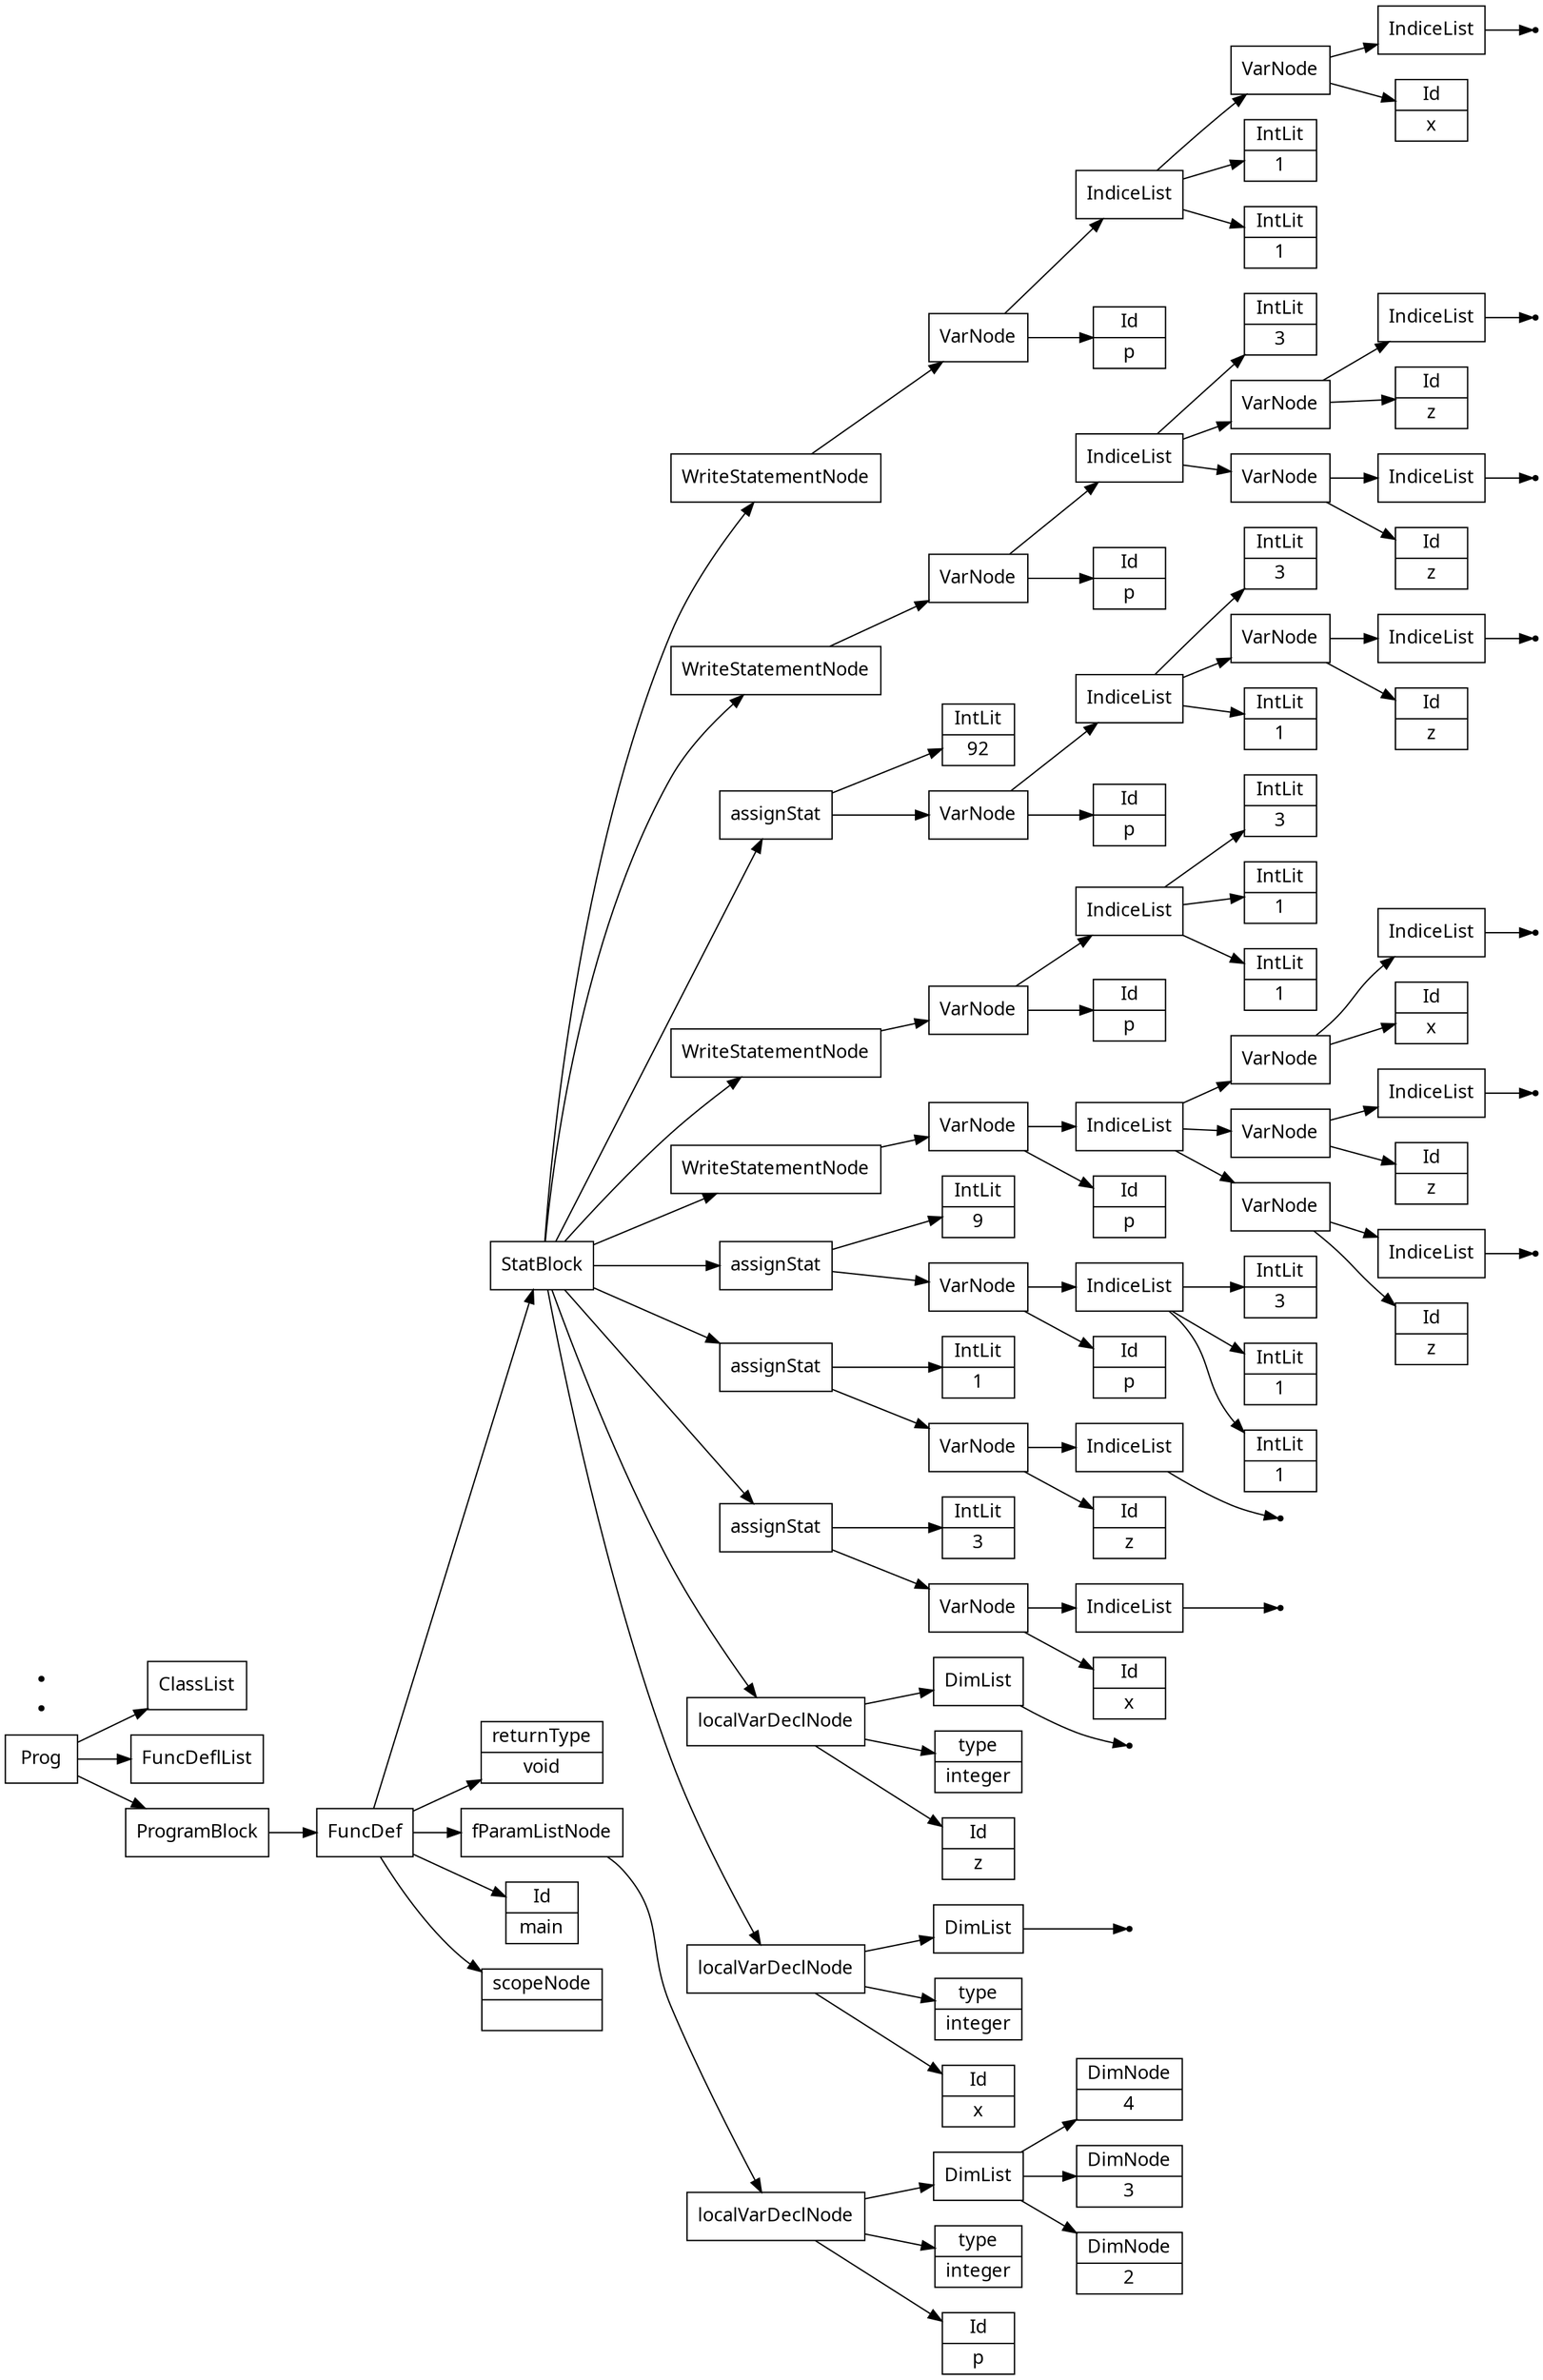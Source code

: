 digraph AST {
node [shape=record];
 node [fontname=Sans];charset="UTF-8" splines=true splines=spline rankdir =LR ordering="out"
1[label="scopeNode| "];
3[label="Id|p"];
4[label="type|integer"];
6[label="DimNode|2"];
7[label="DimNode|3"];
8[label="DimNode|4"];
9[label="DimList"];
9->8;
9->7;
9->6;
10[label="localVarDeclNode"];
10->9;
10->4;
10->3;
11[label="fParamListNode"];
11->10;
12[label="returnType|void"];
14[label="Id|x"];
15[label="type|integer"];
none17[shape="point"];
18[label="DimList"];
18->none17;
19[label="localVarDeclNode"];
19->18;
19->15;
19->14;
20[label="Id|z"];
21[label="type|integer"];
none23[shape="point"];
24[label="DimList"];
24->none23;
25[label="localVarDeclNode"];
25->24;
25->21;
25->20;
26[label="Id|x"];
none28[shape="point"];
29[label="IndiceList"];
29->none28;
30[label="VarNode"];
30->29;
30->26;
31[label="IntLit|3"];
32[label="assignStat"];
32->31;
32->30;
33[label="Id|z"];
none35[shape="point"];
36[label="IndiceList"];
36->none35;
37[label="VarNode"];
37->36;
37->33;
38[label="IntLit|1"];
39[label="assignStat"];
39->38;
39->37;
40[label="Id|p"];
42[label="IntLit|1"];
43[label="IntLit|1"];
44[label="IntLit|3"];
45[label="IndiceList"];
45->44;
45->43;
45->42;
46[label="VarNode"];
46->45;
46->40;
47[label="IntLit|9"];
48[label="assignStat"];
48->47;
48->46;
49[label="Id|p"];
51[label="Id|z"];
none53[shape="point"];
54[label="IndiceList"];
54->none53;
55[label="VarNode"];
55->54;
55->51;
56[label="Id|z"];
none58[shape="point"];
59[label="IndiceList"];
59->none58;
60[label="VarNode"];
60->59;
60->56;
61[label="Id|x"];
none63[shape="point"];
64[label="IndiceList"];
64->none63;
65[label="VarNode"];
65->64;
65->61;
66[label="IndiceList"];
66->65;
66->60;
66->55;
67[label="VarNode"];
67->66;
67->49;
68[label="WriteStatementNode"];
68->67;
69[label="Id|p"];
71[label="IntLit|1"];
72[label="IntLit|1"];
73[label="IntLit|3"];
74[label="IndiceList"];
74->73;
74->72;
74->71;
75[label="VarNode"];
75->74;
75->69;
76[label="WriteStatementNode"];
76->75;
77[label="Id|p"];
79[label="IntLit|1"];
80[label="Id|z"];
none82[shape="point"];
83[label="IndiceList"];
83->none82;
84[label="VarNode"];
84->83;
84->80;
85[label="IntLit|3"];
86[label="IndiceList"];
86->85;
86->84;
86->79;
87[label="VarNode"];
87->86;
87->77;
88[label="IntLit|92"];
89[label="assignStat"];
89->88;
89->87;
90[label="Id|p"];
92[label="Id|z"];
none94[shape="point"];
95[label="IndiceList"];
95->none94;
96[label="VarNode"];
96->95;
96->92;
97[label="Id|z"];
none99[shape="point"];
100[label="IndiceList"];
100->none99;
101[label="VarNode"];
101->100;
101->97;
102[label="IntLit|3"];
103[label="IndiceList"];
103->102;
103->101;
103->96;
104[label="VarNode"];
104->103;
104->90;
105[label="WriteStatementNode"];
105->104;
106[label="Id|p"];
108[label="IntLit|1"];
109[label="IntLit|1"];
110[label="Id|x"];
none112[shape="point"];
113[label="IndiceList"];
113->none112;
114[label="VarNode"];
114->113;
114->110;
115[label="IndiceList"];
115->114;
115->109;
115->108;
116[label="VarNode"];
116->115;
116->106;
117[label="WriteStatementNode"];
117->116;
118[label="StatBlock"];
118->117;
118->105;
118->89;
118->76;
118->68;
118->48;
118->39;
118->32;
118->25;
118->19;
119[label="FuncDef"];
0[label="Id|main"];
119->118;
119->12;
119->11;
119->0;
119->1;
120[label="ClassList"];
121[label="FuncDeflList"];
122[label="Prog"];
123[label="ProgramBlock"];
123->119;
none124[shape="point"];
none125[shape="point"];
122->120;
122->121;
122->123;
}